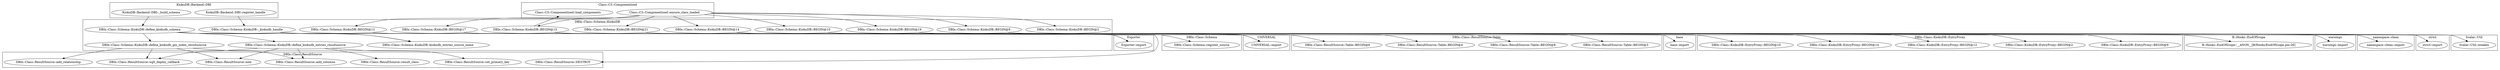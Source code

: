 digraph {
graph [overlap=false]
subgraph cluster_DBIx_Class_ResultSource {
	label="DBIx::Class::ResultSource";
	"DBIx::Class::ResultSource::add_columns";
	"DBIx::Class::ResultSource::DESTROY";
	"DBIx::Class::ResultSource::result_class";
	"DBIx::Class::ResultSource::set_primary_key";
	"DBIx::Class::ResultSource::add_relationship";
	"DBIx::Class::ResultSource::sqlt_deploy_callback";
	"DBIx::Class::ResultSource::new";
}
subgraph cluster_KiokuDB_Backend_DBI {
	label="KiokuDB::Backend::DBI";
	"KiokuDB::Backend::DBI::_build_schema";
	"KiokuDB::Backend::DBI::register_handle";
}
subgraph cluster_Scalar_Util {
	label="Scalar::Util";
	"Scalar::Util::weaken";
}
subgraph cluster_UNIVERSAL {
	label="UNIVERSAL";
	"UNIVERSAL::import";
}
subgraph cluster_namespace_clean {
	label="namespace::clean";
	"namespace::clean::import";
}
subgraph cluster_warnings {
	label="warnings";
	"warnings::import";
}
subgraph cluster_DBIx_Class_Schema_KiokuDB {
	label="DBIx::Class::Schema::KiokuDB";
	"DBIx::Class::Schema::KiokuDB::BEGIN@12";
	"DBIx::Class::Schema::KiokuDB::define_kiokudb_entries_resultsource";
	"DBIx::Class::Schema::KiokuDB::BEGIN@17";
	"DBIx::Class::Schema::KiokuDB::kiokudb_entries_source_name";
	"DBIx::Class::Schema::KiokuDB::define_kiokudb_schema";
	"DBIx::Class::Schema::KiokuDB::BEGIN@15";
	"DBIx::Class::Schema::KiokuDB::BEGIN@2";
	"DBIx::Class::Schema::KiokuDB::BEGIN@21";
	"DBIx::Class::Schema::KiokuDB::BEGIN@14";
	"DBIx::Class::Schema::KiokuDB::BEGIN@10";
	"DBIx::Class::Schema::KiokuDB::define_kiokudb_gin_index_resultsource";
	"DBIx::Class::Schema::KiokuDB::BEGIN@19";
	"DBIx::Class::Schema::KiokuDB::BEGIN@9";
	"DBIx::Class::Schema::KiokuDB::_kiokudb_handle";
}
subgraph cluster_DBIx_Class_KiokuDB_EntryProxy {
	label="DBIx::Class::KiokuDB::EntryProxy";
	"DBIx::Class::KiokuDB::EntryProxy::BEGIN@12";
	"DBIx::Class::KiokuDB::EntryProxy::BEGIN@14";
	"DBIx::Class::KiokuDB::EntryProxy::BEGIN@10";
	"DBIx::Class::KiokuDB::EntryProxy::BEGIN@9";
	"DBIx::Class::KiokuDB::EntryProxy::BEGIN@2";
}
subgraph cluster_base {
	label="base";
	"base::import";
}
subgraph cluster_Exporter {
	label="Exporter";
	"Exporter::import";
}
subgraph cluster_DBIx_Class_ResultSource_Table {
	label="DBIx::Class::ResultSource::Table";
	"DBIx::Class::ResultSource::Table::BEGIN@4";
	"DBIx::Class::ResultSource::Table::BEGIN@6";
	"DBIx::Class::ResultSource::Table::BEGIN@3";
	"DBIx::Class::ResultSource::Table::BEGIN@8";
}
subgraph cluster_DBIx_Class_Schema {
	label="DBIx::Class::Schema";
	"DBIx::Class::Schema::register_source";
}
subgraph cluster_Class_C3_Componentised {
	label="Class::C3::Componentised";
	"Class::C3::Componentised::load_components";
	"Class::C3::Componentised::ensure_class_loaded";
}
subgraph cluster_B_Hooks_EndOfScope {
	label="B::Hooks::EndOfScope";
	"B::Hooks::EndOfScope::__ANON__[B/Hooks/EndOfScope.pm:26]";
}
subgraph cluster_strict {
	label="strict";
	"strict::import";
}
"DBIx::Class::Schema::KiokuDB::define_kiokudb_entries_resultsource" -> "DBIx::Class::ResultSource::new";
"DBIx::Class::Schema::KiokuDB::define_kiokudb_gin_index_resultsource" -> "DBIx::Class::ResultSource::new";
"KiokuDB::Backend::DBI::register_handle" -> "DBIx::Class::Schema::KiokuDB::_kiokudb_handle";
"DBIx::Class::Schema::KiokuDB::BEGIN@14" -> "DBIx::Class::KiokuDB::EntryProxy::BEGIN@12";
"DBIx::Class::Schema::KiokuDB::define_kiokudb_entries_resultsource" -> "DBIx::Class::ResultSource::sqlt_deploy_callback";
"DBIx::Class::Schema::KiokuDB::define_kiokudb_gin_index_resultsource" -> "DBIx::Class::ResultSource::sqlt_deploy_callback";
"DBIx::Class::Schema::KiokuDB::BEGIN@14" -> "UNIVERSAL::import";
"DBIx::Class::Schema::KiokuDB::BEGIN@15" -> "UNIVERSAL::import";
"Class::C3::Componentised::ensure_class_loaded" -> "DBIx::Class::Schema::KiokuDB::BEGIN@15";
"Class::C3::Componentised::ensure_class_loaded" -> "DBIx::Class::Schema::KiokuDB::BEGIN@17";
"KiokuDB::Backend::DBI::_build_schema" -> "DBIx::Class::Schema::KiokuDB::define_kiokudb_schema";
"DBIx::Class::Schema::KiokuDB::define_kiokudb_gin_index_resultsource" -> "DBIx::Class::ResultSource::add_relationship";
"DBIx::Class::Schema::KiokuDB::BEGIN@14" -> "DBIx::Class::KiokuDB::EntryProxy::BEGIN@14";
"DBIx::Class::Schema::KiokuDB::define_kiokudb_entries_resultsource" -> "DBIx::Class::ResultSource::set_primary_key";
"DBIx::Class::Schema::KiokuDB::define_kiokudb_schema" -> "DBIx::Class::ResultSource::DESTROY";
"DBIx::Class::Schema::KiokuDB::define_kiokudb_entries_resultsource" -> "DBIx::Class::ResultSource::result_class";
"DBIx::Class::Schema::KiokuDB::BEGIN@19" -> "namespace::clean::import";
"DBIx::Class::Schema::KiokuDB::BEGIN@9" -> "strict::import";
"DBIx::Class::Schema::KiokuDB::define_kiokudb_schema" -> "DBIx::Class::Schema::KiokuDB::define_kiokudb_entries_resultsource";
"DBIx::Class::Schema::KiokuDB::define_kiokudb_entries_resultsource" -> "DBIx::Class::ResultSource::add_columns";
"DBIx::Class::Schema::KiokuDB::define_kiokudb_gin_index_resultsource" -> "DBIx::Class::ResultSource::add_columns";
"DBIx::Class::Schema::KiokuDB::BEGIN@14" -> "B::Hooks::EndOfScope::__ANON__[B/Hooks/EndOfScope.pm:26]";
"DBIx::Class::Schema::KiokuDB::define_kiokudb_schema" -> "DBIx::Class::Schema::KiokuDB::define_kiokudb_gin_index_resultsource";
"Class::C3::Componentised::ensure_class_loaded" -> "DBIx::Class::Schema::KiokuDB::BEGIN@12";
"Class::C3::Componentised::ensure_class_loaded" -> "DBIx::Class::Schema::KiokuDB::BEGIN@21";
"DBIx::Class::Schema::KiokuDB::BEGIN@17" -> "Exporter::import";
"DBIx::Class::Schema::KiokuDB::BEGIN@12" -> "Exporter::import";
"DBIx::Class::Schema::KiokuDB::BEGIN@15" -> "DBIx::Class::ResultSource::Table::BEGIN@3";
"Class::C3::Componentised::ensure_class_loaded" -> "DBIx::Class::Schema::KiokuDB::BEGIN@19";
"DBIx::Class::Schema::KiokuDB::BEGIN@21" -> "base::import";
"DBIx::Class::Schema::KiokuDB::BEGIN@10" -> "warnings::import";
"DBIx::Class::Schema::KiokuDB::BEGIN@14" -> "DBIx::Class::KiokuDB::EntryProxy::BEGIN@2";
"Class::C3::Componentised::ensure_class_loaded" -> "DBIx::Class::Schema::KiokuDB::BEGIN@9";
"DBIx::Class::Schema::KiokuDB::BEGIN@14" -> "DBIx::Class::KiokuDB::EntryProxy::BEGIN@9";
"DBIx::Class::Schema::KiokuDB::BEGIN@15" -> "DBIx::Class::ResultSource::Table::BEGIN@8";
"Class::C3::Componentised::ensure_class_loaded" -> "DBIx::Class::Schema::KiokuDB::BEGIN@10";
"Class::C3::Componentised::ensure_class_loaded" -> "DBIx::Class::Schema::KiokuDB::BEGIN@14";
"DBIx::Class::Schema::KiokuDB::_kiokudb_handle" -> "Scalar::Util::weaken";
"DBIx::Class::Schema::KiokuDB::define_kiokudb_schema" -> "DBIx::Class::Schema::KiokuDB::kiokudb_entries_source_name";
"DBIx::Class::Schema::KiokuDB::_kiokudb_handle" -> "DBIx::Class::Schema::KiokuDB::kiokudb_entries_source_name";
"Class::C3::Componentised::ensure_class_loaded" -> "DBIx::Class::Schema::KiokuDB::BEGIN@2";
"DBIx::Class::Schema::KiokuDB::define_kiokudb_schema" -> "DBIx::Class::Schema::register_source";
"DBIx::Class::Schema::KiokuDB::BEGIN@15" -> "DBIx::Class::ResultSource::Table::BEGIN@6";
"DBIx::Class::Schema::KiokuDB::BEGIN@14" -> "DBIx::Class::KiokuDB::EntryProxy::BEGIN@10";
"DBIx::Class::Schema::KiokuDB::BEGIN@15" -> "DBIx::Class::ResultSource::Table::BEGIN@4";
"DBIx::Class::Schema::KiokuDB::BEGIN@15" -> "Class::C3::Componentised::load_components";
}
